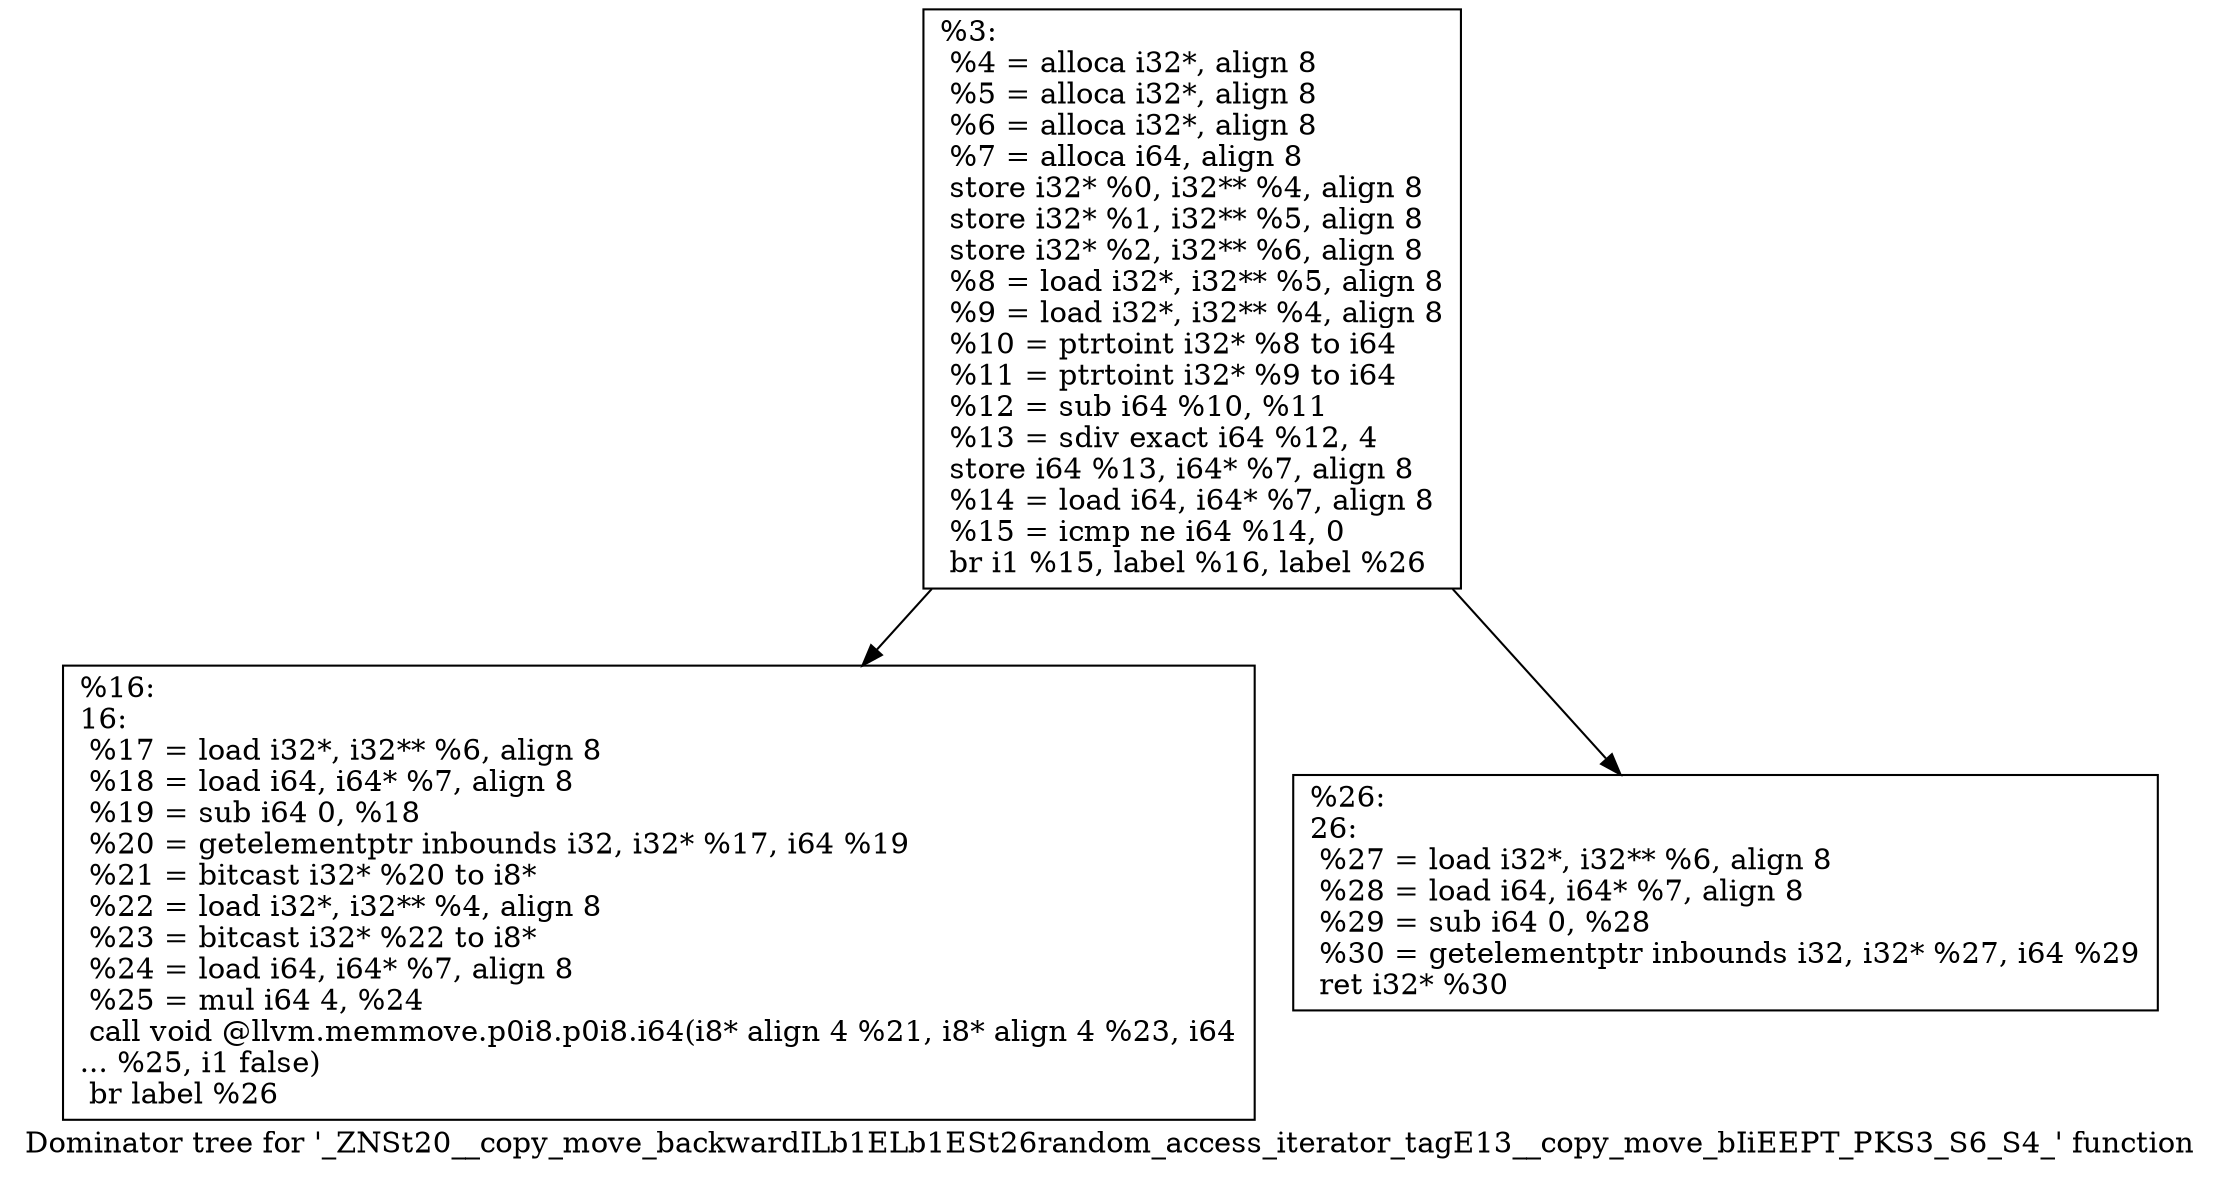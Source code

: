 digraph "Dominator tree for '_ZNSt20__copy_move_backwardILb1ELb1ESt26random_access_iterator_tagE13__copy_move_bIiEEPT_PKS3_S6_S4_' function" {
	label="Dominator tree for '_ZNSt20__copy_move_backwardILb1ELb1ESt26random_access_iterator_tagE13__copy_move_bIiEEPT_PKS3_S6_S4_' function";

	Node0x1473ed0 [shape=record,label="{%3:\l  %4 = alloca i32*, align 8\l  %5 = alloca i32*, align 8\l  %6 = alloca i32*, align 8\l  %7 = alloca i64, align 8\l  store i32* %0, i32** %4, align 8\l  store i32* %1, i32** %5, align 8\l  store i32* %2, i32** %6, align 8\l  %8 = load i32*, i32** %5, align 8\l  %9 = load i32*, i32** %4, align 8\l  %10 = ptrtoint i32* %8 to i64\l  %11 = ptrtoint i32* %9 to i64\l  %12 = sub i64 %10, %11\l  %13 = sdiv exact i64 %12, 4\l  store i64 %13, i64* %7, align 8\l  %14 = load i64, i64* %7, align 8\l  %15 = icmp ne i64 %14, 0\l  br i1 %15, label %16, label %26\l}"];
	Node0x1473ed0 -> Node0x1476440;
	Node0x1473ed0 -> Node0x1476400;
	Node0x1476440 [shape=record,label="{%16:\l16:                                               \l  %17 = load i32*, i32** %6, align 8\l  %18 = load i64, i64* %7, align 8\l  %19 = sub i64 0, %18\l  %20 = getelementptr inbounds i32, i32* %17, i64 %19\l  %21 = bitcast i32* %20 to i8*\l  %22 = load i32*, i32** %4, align 8\l  %23 = bitcast i32* %22 to i8*\l  %24 = load i64, i64* %7, align 8\l  %25 = mul i64 4, %24\l  call void @llvm.memmove.p0i8.p0i8.i64(i8* align 4 %21, i8* align 4 %23, i64\l... %25, i1 false)\l  br label %26\l}"];
	Node0x1476400 [shape=record,label="{%26:\l26:                                               \l  %27 = load i32*, i32** %6, align 8\l  %28 = load i64, i64* %7, align 8\l  %29 = sub i64 0, %28\l  %30 = getelementptr inbounds i32, i32* %27, i64 %29\l  ret i32* %30\l}"];
}
